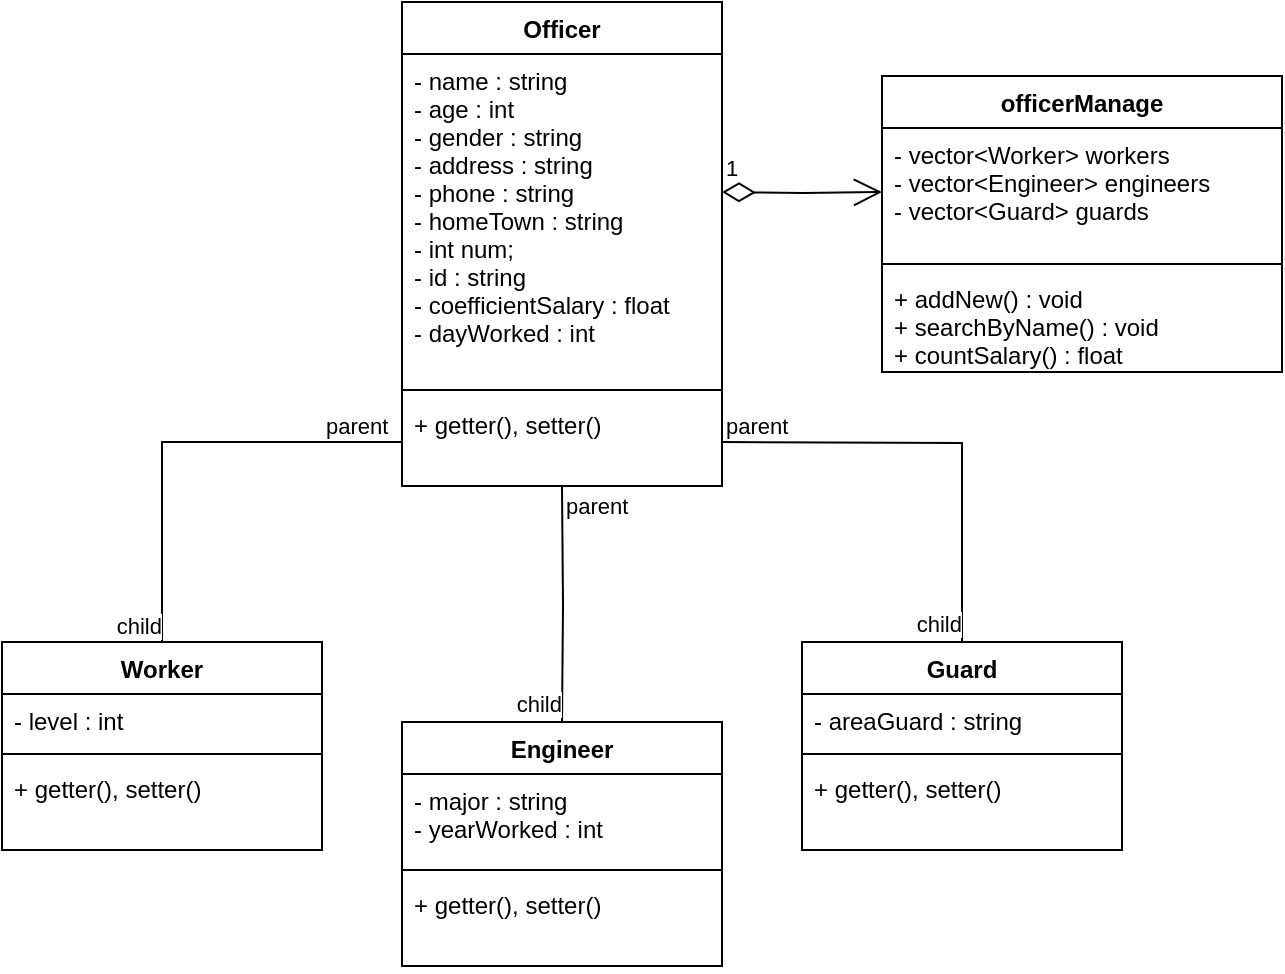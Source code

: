 <mxfile version="20.2.8" type="device"><diagram id="ixjceB3EkW45YFxwNlTX" name="Page-1"><mxGraphModel dx="781" dy="436" grid="1" gridSize="10" guides="1" tooltips="1" connect="1" arrows="1" fold="1" page="1" pageScale="1" pageWidth="850" pageHeight="1100" math="0" shadow="0"><root><mxCell id="0"/><mxCell id="1" parent="0"/><mxCell id="ASvRmT5V_PlyryzQC0Mh-1" value="Officer" style="swimlane;fontStyle=1;align=center;verticalAlign=top;childLayout=stackLayout;horizontal=1;startSize=26;horizontalStack=0;resizeParent=1;resizeParentMax=0;resizeLast=0;collapsible=1;marginBottom=0;" vertex="1" parent="1"><mxGeometry x="200" y="40" width="160" height="242" as="geometry"/></mxCell><mxCell id="ASvRmT5V_PlyryzQC0Mh-2" value="- name : string&#10;- age : int&#10;- gender : string&#10;- address : string&#10;- phone : string&#10;- homeTown : string&#10;- int num;&#10;- id : string&#10;- coefficientSalary : float&#10;- dayWorked : int" style="text;strokeColor=none;fillColor=none;align=left;verticalAlign=top;spacingLeft=4;spacingRight=4;overflow=hidden;rotatable=0;points=[[0,0.5],[1,0.5]];portConstraint=eastwest;" vertex="1" parent="ASvRmT5V_PlyryzQC0Mh-1"><mxGeometry y="26" width="160" height="164" as="geometry"/></mxCell><mxCell id="ASvRmT5V_PlyryzQC0Mh-3" value="" style="line;strokeWidth=1;fillColor=none;align=left;verticalAlign=middle;spacingTop=-1;spacingLeft=3;spacingRight=3;rotatable=0;labelPosition=right;points=[];portConstraint=eastwest;strokeColor=inherit;" vertex="1" parent="ASvRmT5V_PlyryzQC0Mh-1"><mxGeometry y="190" width="160" height="8" as="geometry"/></mxCell><mxCell id="ASvRmT5V_PlyryzQC0Mh-4" value="+ getter(), setter()" style="text;strokeColor=none;fillColor=none;align=left;verticalAlign=top;spacingLeft=4;spacingRight=4;overflow=hidden;rotatable=0;points=[[0,0.5],[1,0.5]];portConstraint=eastwest;" vertex="1" parent="ASvRmT5V_PlyryzQC0Mh-1"><mxGeometry y="198" width="160" height="44" as="geometry"/></mxCell><mxCell id="ASvRmT5V_PlyryzQC0Mh-5" value="Worker" style="swimlane;fontStyle=1;align=center;verticalAlign=top;childLayout=stackLayout;horizontal=1;startSize=26;horizontalStack=0;resizeParent=1;resizeParentMax=0;resizeLast=0;collapsible=1;marginBottom=0;" vertex="1" parent="1"><mxGeometry y="360" width="160" height="104" as="geometry"/></mxCell><mxCell id="ASvRmT5V_PlyryzQC0Mh-6" value="- level : int" style="text;strokeColor=none;fillColor=none;align=left;verticalAlign=top;spacingLeft=4;spacingRight=4;overflow=hidden;rotatable=0;points=[[0,0.5],[1,0.5]];portConstraint=eastwest;" vertex="1" parent="ASvRmT5V_PlyryzQC0Mh-5"><mxGeometry y="26" width="160" height="26" as="geometry"/></mxCell><mxCell id="ASvRmT5V_PlyryzQC0Mh-7" value="" style="line;strokeWidth=1;fillColor=none;align=left;verticalAlign=middle;spacingTop=-1;spacingLeft=3;spacingRight=3;rotatable=0;labelPosition=right;points=[];portConstraint=eastwest;strokeColor=inherit;" vertex="1" parent="ASvRmT5V_PlyryzQC0Mh-5"><mxGeometry y="52" width="160" height="8" as="geometry"/></mxCell><mxCell id="ASvRmT5V_PlyryzQC0Mh-17" value="+ getter(), setter()" style="text;strokeColor=none;fillColor=none;align=left;verticalAlign=top;spacingLeft=4;spacingRight=4;overflow=hidden;rotatable=0;points=[[0,0.5],[1,0.5]];portConstraint=eastwest;" vertex="1" parent="ASvRmT5V_PlyryzQC0Mh-5"><mxGeometry y="60" width="160" height="44" as="geometry"/></mxCell><mxCell id="ASvRmT5V_PlyryzQC0Mh-9" value="Engineer" style="swimlane;fontStyle=1;align=center;verticalAlign=top;childLayout=stackLayout;horizontal=1;startSize=26;horizontalStack=0;resizeParent=1;resizeParentMax=0;resizeLast=0;collapsible=1;marginBottom=0;" vertex="1" parent="1"><mxGeometry x="200" y="400" width="160" height="122" as="geometry"/></mxCell><mxCell id="ASvRmT5V_PlyryzQC0Mh-10" value="- major : string&#10;- yearWorked : int" style="text;strokeColor=none;fillColor=none;align=left;verticalAlign=top;spacingLeft=4;spacingRight=4;overflow=hidden;rotatable=0;points=[[0,0.5],[1,0.5]];portConstraint=eastwest;" vertex="1" parent="ASvRmT5V_PlyryzQC0Mh-9"><mxGeometry y="26" width="160" height="44" as="geometry"/></mxCell><mxCell id="ASvRmT5V_PlyryzQC0Mh-11" value="" style="line;strokeWidth=1;fillColor=none;align=left;verticalAlign=middle;spacingTop=-1;spacingLeft=3;spacingRight=3;rotatable=0;labelPosition=right;points=[];portConstraint=eastwest;strokeColor=inherit;" vertex="1" parent="ASvRmT5V_PlyryzQC0Mh-9"><mxGeometry y="70" width="160" height="8" as="geometry"/></mxCell><mxCell id="ASvRmT5V_PlyryzQC0Mh-18" value="+ getter(), setter()" style="text;strokeColor=none;fillColor=none;align=left;verticalAlign=top;spacingLeft=4;spacingRight=4;overflow=hidden;rotatable=0;points=[[0,0.5],[1,0.5]];portConstraint=eastwest;" vertex="1" parent="ASvRmT5V_PlyryzQC0Mh-9"><mxGeometry y="78" width="160" height="44" as="geometry"/></mxCell><mxCell id="ASvRmT5V_PlyryzQC0Mh-13" value="Guard" style="swimlane;fontStyle=1;align=center;verticalAlign=top;childLayout=stackLayout;horizontal=1;startSize=26;horizontalStack=0;resizeParent=1;resizeParentMax=0;resizeLast=0;collapsible=1;marginBottom=0;" vertex="1" parent="1"><mxGeometry x="400" y="360" width="160" height="104" as="geometry"/></mxCell><mxCell id="ASvRmT5V_PlyryzQC0Mh-14" value="- areaGuard : string" style="text;strokeColor=none;fillColor=none;align=left;verticalAlign=top;spacingLeft=4;spacingRight=4;overflow=hidden;rotatable=0;points=[[0,0.5],[1,0.5]];portConstraint=eastwest;" vertex="1" parent="ASvRmT5V_PlyryzQC0Mh-13"><mxGeometry y="26" width="160" height="26" as="geometry"/></mxCell><mxCell id="ASvRmT5V_PlyryzQC0Mh-15" value="" style="line;strokeWidth=1;fillColor=none;align=left;verticalAlign=middle;spacingTop=-1;spacingLeft=3;spacingRight=3;rotatable=0;labelPosition=right;points=[];portConstraint=eastwest;strokeColor=inherit;" vertex="1" parent="ASvRmT5V_PlyryzQC0Mh-13"><mxGeometry y="52" width="160" height="8" as="geometry"/></mxCell><mxCell id="ASvRmT5V_PlyryzQC0Mh-19" value="+ getter(), setter()" style="text;strokeColor=none;fillColor=none;align=left;verticalAlign=top;spacingLeft=4;spacingRight=4;overflow=hidden;rotatable=0;points=[[0,0.5],[1,0.5]];portConstraint=eastwest;" vertex="1" parent="ASvRmT5V_PlyryzQC0Mh-13"><mxGeometry y="60" width="160" height="44" as="geometry"/></mxCell><mxCell id="ASvRmT5V_PlyryzQC0Mh-27" value="officerManage" style="swimlane;fontStyle=1;align=center;verticalAlign=top;childLayout=stackLayout;horizontal=1;startSize=26;horizontalStack=0;resizeParent=1;resizeParentMax=0;resizeLast=0;collapsible=1;marginBottom=0;" vertex="1" parent="1"><mxGeometry x="440" y="77" width="200" height="148" as="geometry"/></mxCell><mxCell id="ASvRmT5V_PlyryzQC0Mh-28" value="- vector&lt;Worker&gt; workers&#10;- vector&lt;Engineer&gt; engineers&#10;- vector&lt;Guard&gt; guards" style="text;strokeColor=none;fillColor=none;align=left;verticalAlign=top;spacingLeft=4;spacingRight=4;overflow=hidden;rotatable=0;points=[[0,0.5],[1,0.5]];portConstraint=eastwest;" vertex="1" parent="ASvRmT5V_PlyryzQC0Mh-27"><mxGeometry y="26" width="200" height="64" as="geometry"/></mxCell><mxCell id="ASvRmT5V_PlyryzQC0Mh-29" value="" style="line;strokeWidth=1;fillColor=none;align=left;verticalAlign=middle;spacingTop=-1;spacingLeft=3;spacingRight=3;rotatable=0;labelPosition=right;points=[];portConstraint=eastwest;strokeColor=inherit;" vertex="1" parent="ASvRmT5V_PlyryzQC0Mh-27"><mxGeometry y="90" width="200" height="8" as="geometry"/></mxCell><mxCell id="ASvRmT5V_PlyryzQC0Mh-31" value="+ addNew() : void&#10;+ searchByName() : void&#10;+ countSalary() : float" style="text;strokeColor=none;fillColor=none;align=left;verticalAlign=top;spacingLeft=4;spacingRight=4;overflow=hidden;rotatable=0;points=[[0,0.5],[1,0.5]];portConstraint=eastwest;" vertex="1" parent="ASvRmT5V_PlyryzQC0Mh-27"><mxGeometry y="98" width="200" height="50" as="geometry"/></mxCell><mxCell id="ASvRmT5V_PlyryzQC0Mh-38" value="" style="endArrow=none;html=1;edgeStyle=orthogonalEdgeStyle;rounded=0;" edge="1" parent="1" target="ASvRmT5V_PlyryzQC0Mh-13"><mxGeometry relative="1" as="geometry"><mxPoint x="360" y="260" as="sourcePoint"/><mxPoint x="520" y="260" as="targetPoint"/></mxGeometry></mxCell><mxCell id="ASvRmT5V_PlyryzQC0Mh-39" value="parent" style="edgeLabel;resizable=0;html=1;align=left;verticalAlign=bottom;" connectable="0" vertex="1" parent="ASvRmT5V_PlyryzQC0Mh-38"><mxGeometry x="-1" relative="1" as="geometry"/></mxCell><mxCell id="ASvRmT5V_PlyryzQC0Mh-40" value="child" style="edgeLabel;resizable=0;html=1;align=right;verticalAlign=bottom;" connectable="0" vertex="1" parent="ASvRmT5V_PlyryzQC0Mh-38"><mxGeometry x="1" relative="1" as="geometry"/></mxCell><mxCell id="ASvRmT5V_PlyryzQC0Mh-41" value="" style="endArrow=none;html=1;edgeStyle=orthogonalEdgeStyle;rounded=0;entryX=0.5;entryY=0;entryDx=0;entryDy=0;" edge="1" parent="1" target="ASvRmT5V_PlyryzQC0Mh-9"><mxGeometry relative="1" as="geometry"><mxPoint x="280" y="282" as="sourcePoint"/><mxPoint x="440" y="282" as="targetPoint"/></mxGeometry></mxCell><mxCell id="ASvRmT5V_PlyryzQC0Mh-42" value="parent" style="edgeLabel;resizable=0;html=1;align=left;verticalAlign=bottom;" connectable="0" vertex="1" parent="ASvRmT5V_PlyryzQC0Mh-41"><mxGeometry x="-1" relative="1" as="geometry"><mxPoint y="18" as="offset"/></mxGeometry></mxCell><mxCell id="ASvRmT5V_PlyryzQC0Mh-43" value="child" style="edgeLabel;resizable=0;html=1;align=right;verticalAlign=bottom;" connectable="0" vertex="1" parent="ASvRmT5V_PlyryzQC0Mh-41"><mxGeometry x="1" relative="1" as="geometry"/></mxCell><mxCell id="ASvRmT5V_PlyryzQC0Mh-44" value="" style="endArrow=none;html=1;edgeStyle=orthogonalEdgeStyle;rounded=0;entryX=0.5;entryY=0;entryDx=0;entryDy=0;exitX=0;exitY=0.5;exitDx=0;exitDy=0;" edge="1" parent="1" source="ASvRmT5V_PlyryzQC0Mh-4" target="ASvRmT5V_PlyryzQC0Mh-5"><mxGeometry relative="1" as="geometry"><mxPoint x="20" y="250" as="sourcePoint"/><mxPoint x="180" y="250" as="targetPoint"/></mxGeometry></mxCell><mxCell id="ASvRmT5V_PlyryzQC0Mh-45" value="parent" style="edgeLabel;resizable=0;html=1;align=left;verticalAlign=bottom;" connectable="0" vertex="1" parent="ASvRmT5V_PlyryzQC0Mh-44"><mxGeometry x="-1" relative="1" as="geometry"><mxPoint x="-40" as="offset"/></mxGeometry></mxCell><mxCell id="ASvRmT5V_PlyryzQC0Mh-46" value="child" style="edgeLabel;resizable=0;html=1;align=right;verticalAlign=bottom;" connectable="0" vertex="1" parent="ASvRmT5V_PlyryzQC0Mh-44"><mxGeometry x="1" relative="1" as="geometry"/></mxCell><mxCell id="ASvRmT5V_PlyryzQC0Mh-47" value="1" style="endArrow=open;html=1;endSize=12;startArrow=diamondThin;startSize=14;startFill=0;edgeStyle=orthogonalEdgeStyle;align=left;verticalAlign=bottom;rounded=0;entryX=0;entryY=0.5;entryDx=0;entryDy=0;" edge="1" parent="1" target="ASvRmT5V_PlyryzQC0Mh-28"><mxGeometry x="-1" y="3" relative="1" as="geometry"><mxPoint x="360" y="135" as="sourcePoint"/><mxPoint x="585" y="150.5" as="targetPoint"/></mxGeometry></mxCell></root></mxGraphModel></diagram></mxfile>